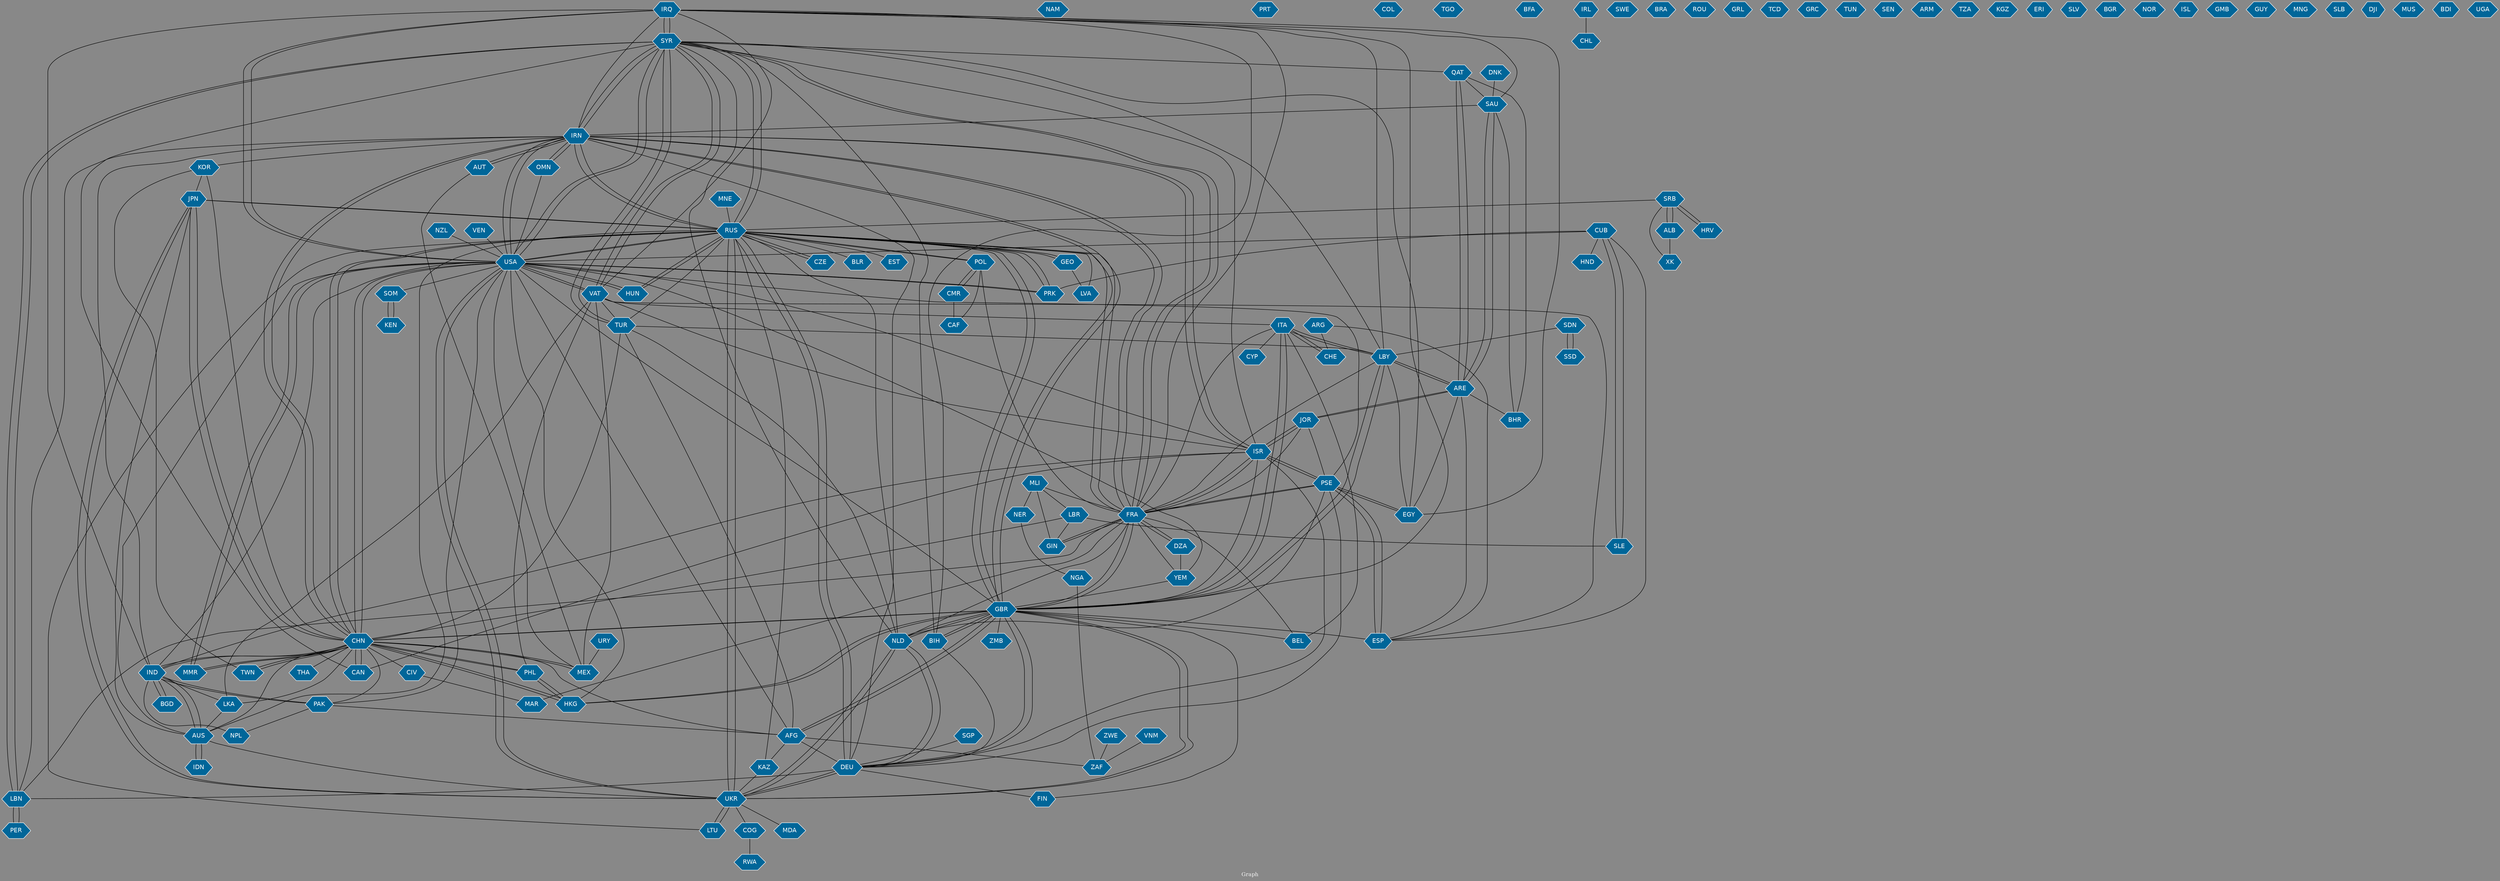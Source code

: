 // Countries together in item graph
graph {
	graph [bgcolor="#888888" fontcolor=white fontsize=12 label="Graph" outputorder=edgesfirst overlap=prism]
	node [color=white fillcolor="#006699" fontcolor=white fontname=Helvetica shape=hexagon style=filled]
	edge [arrowhead=open color=black fontcolor=white fontname=Courier fontsize=12]
		IRQ [label=IRQ]
		SYR [label=SYR]
		USA [label=USA]
		MEX [label=MEX]
		IRN [label=IRN]
		NGA [label=NGA]
		YEM [label=YEM]
		ZMB [label=ZMB]
		RUS [label=RUS]
		LBR [label=LBR]
		FRA [label=FRA]
		TUR [label=TUR]
		IND [label=IND]
		LKA [label=LKA]
		JOR [label=JOR]
		NAM [label=NAM]
		JPN [label=JPN]
		POL [label=POL]
		KEN [label=KEN]
		PRT [label=PRT]
		CHN [label=CHN]
		SRB [label=SRB]
		ALB [label=ALB]
		UKR [label=UKR]
		DEU [label=DEU]
		AFG [label=AFG]
		EGY [label=EGY]
		HKG [label=HKG]
		COL [label=COL]
		LBY [label=LBY]
		BGD [label=BGD]
		HUN [label=HUN]
		PRK [label=PRK]
		ESP [label=ESP]
		TWN [label=TWN]
		SLE [label=SLE]
		TGO [label=TGO]
		HND [label=HND]
		XK [label=XK]
		VEN [label=VEN]
		CIV [label=CIV]
		LBN [label=LBN]
		GBR [label=GBR]
		OMN [label=OMN]
		MMR [label=MMR]
		ISR [label=ISR]
		PAK [label=PAK]
		CAN [label=CAN]
		HRV [label=HRV]
		AUT [label=AUT]
		PSE [label=PSE]
		SOM [label=SOM]
		BFA [label=BFA]
		SDN [label=SDN]
		GEO [label=GEO]
		MLI [label=MLI]
		BIH [label=BIH]
		CUB [label=CUB]
		LVA [label=LVA]
		ITA [label=ITA]
		ZAF [label=ZAF]
		COG [label=COG]
		SAU [label=SAU]
		IRL [label=IRL]
		ARG [label=ARG]
		AUS [label=AUS]
		SWE [label=SWE]
		BRA [label=BRA]
		NLD [label=NLD]
		DZA [label=DZA]
		VAT [label=VAT]
		ARE [label=ARE]
		PHL [label=PHL]
		BHR [label=BHR]
		THA [label=THA]
		ROU [label=ROU]
		KOR [label=KOR]
		GRL [label=GRL]
		IDN [label=IDN]
		CAF [label=CAF]
		TCD [label=TCD]
		CZE [label=CZE]
		GIN [label=GIN]
		PER [label=PER]
		SGP [label=SGP]
		GRC [label=GRC]
		LTU [label=LTU]
		SSD [label=SSD]
		TUN [label=TUN]
		CHE [label=CHE]
		SEN [label=SEN]
		CYP [label=CYP]
		ARM [label=ARM]
		TZA [label=TZA]
		MDA [label=MDA]
		ZWE [label=ZWE]
		BEL [label=BEL]
		KGZ [label=KGZ]
		MAR [label=MAR]
		RWA [label=RWA]
		ERI [label=ERI]
		SLV [label=SLV]
		URY [label=URY]
		BLR [label=BLR]
		CMR [label=CMR]
		BGR [label=BGR]
		NOR [label=NOR]
		NZL [label=NZL]
		ISL [label=ISL]
		NER [label=NER]
		KAZ [label=KAZ]
		GMB [label=GMB]
		GUY [label=GUY]
		NPL [label=NPL]
		MNG [label=MNG]
		SLB [label=SLB]
		DJI [label=DJI]
		MUS [label=MUS]
		VNM [label=VNM]
		DNK [label=DNK]
		QAT [label=QAT]
		FIN [label=FIN]
		CHL [label=CHL]
		MNE [label=MNE]
		BDI [label=BDI]
		EST [label=EST]
		UGA [label=UGA]
			SGP -- DEU [weight=1]
			FRA -- BEL [weight=1]
			GBR -- BIH [weight=1]
			ESP -- PSE [weight=2]
			TUR -- SYR [weight=3]
			ALB -- SRB [weight=1]
			SYR -- TUR [weight=4]
			VEN -- USA [weight=1]
			HKG -- GBR [weight=5]
			QAT -- BHR [weight=1]
			SYR -- VAT [weight=1]
			AUT -- MEX [weight=1]
			USA -- VAT [weight=1]
			EGY -- IRQ [weight=1]
			DEU -- FIN [weight=1]
			TUR -- CHN [weight=1]
			CMR -- POL [weight=1]
			PHL -- VAT [weight=1]
			FRA -- NLD [weight=1]
			GBR -- IRN [weight=6]
			RUS -- TUR [weight=1]
			OMN -- USA [weight=1]
			NLD -- PSE [weight=1]
			ISR -- CAN [weight=1]
			ARE -- BHR [weight=1]
			ISR -- FRA [weight=2]
			QAT -- SAU [weight=1]
			CHN -- THA [weight=1]
			SYR -- QAT [weight=1]
			NLD -- UKR [weight=1]
			GEO -- LVA [weight=1]
			AFG -- GBR [weight=4]
			RUS -- GEO [weight=2]
			CHN -- CAN [weight=2]
			USA -- SOM [weight=1]
			DEU -- GBR [weight=7]
			IND -- PAK [weight=7]
			AFG -- USA [weight=3]
			SAU -- BHR [weight=1]
			KOR -- TWN [weight=1]
			VNM -- ZAF [weight=1]
			RUS -- LTU [weight=1]
			ISR -- IRN [weight=1]
			VAT -- LKA [weight=1]
			LBY -- GBR [weight=1]
			HRV -- SRB [weight=2]
			RUS -- DEU [weight=7]
			IRN -- ISR [weight=2]
			PAK -- NPL [weight=1]
			MAR -- FRA [weight=1]
			FRA -- JOR [weight=2]
			CAN -- SYR [weight=1]
			COG -- RWA [weight=1]
			RUS -- IRN [weight=6]
			SDN -- SSD [weight=1]
			CUB -- SLE [weight=1]
			JPN -- CHN [weight=8]
			SAU -- ARE [weight=1]
			KOR -- JPN [weight=1]
			PAK -- IND [weight=5]
			JOR -- ARE [weight=1]
			ARE -- EGY [weight=2]
			IRN -- IRQ [weight=1]
			PRK -- USA [weight=2]
			AUT -- IRN [weight=1]
			FRA -- IRN [weight=4]
			SYR -- IRN [weight=2]
			GBR -- BEL [weight=1]
			USA -- UKR [weight=1]
			USA -- IRN [weight=2]
			CHE -- ITA [weight=1]
			MLI -- GIN [weight=1]
			BGD -- IND [weight=1]
			AFG -- DEU [weight=1]
			UKR -- COG [weight=1]
			GBR -- DEU [weight=2]
			IRN -- KOR [weight=1]
			TWN -- CHN [weight=1]
			DEU -- RUS [weight=10]
			URY -- MEX [weight=1]
			CHN -- USA [weight=9]
			AUS -- USA [weight=1]
			SDN -- LBY [weight=1]
			BIH -- DEU [weight=2]
			EGY -- PSE [weight=2]
			CHN -- GBR [weight=4]
			IRQ -- USA [weight=4]
			DEU -- LBN [weight=1]
			GBR -- CHN [weight=4]
			IND -- AUS [weight=2]
			QAT -- ARE [weight=1]
			PAK -- AFG [weight=2]
			IRN -- FRA [weight=2]
			ALB -- XK [weight=1]
			RUS -- SYR [weight=3]
			POL -- FRA [weight=1]
			HUN -- USA [weight=1]
			CHN -- IND [weight=1]
			VAT -- MEX [weight=1]
			GBR -- HKG [weight=5]
			CHN -- TWN [weight=4]
			TUR -- AFG [weight=1]
			ISR -- VAT [weight=2]
			GBR -- LBY [weight=1]
			LBN -- IRN [weight=1]
			USA -- SYR [weight=1]
			VAT -- USA [weight=2]
			DZA -- FRA [weight=3]
			IRN -- AUT [weight=1]
			PSE -- ESP [weight=2]
			CAN -- CHN [weight=3]
			USA -- IRQ [weight=1]
			HKG -- PHL [weight=1]
			LKA -- AUS [weight=1]
			PSE -- EGY [weight=1]
			ARE -- ESP [weight=1]
			RUS -- POL [weight=1]
			ITA -- CYP [weight=1]
			ARE -- JOR [weight=1]
			LBN -- SYR [weight=2]
			UKR -- USA [weight=4]
			USA -- RUS [weight=7]
			RUS -- PRK [weight=1]
			IRQ -- SYR [weight=8]
			PSE -- ISR [weight=17]
			HKG -- CHN [weight=8]
			UKR -- LTU [weight=1]
			ISR -- USA [weight=1]
			UKR -- MDA [weight=1]
			RUS -- HUN [weight=4]
			TUR -- LBY [weight=2]
			PSE -- DEU [weight=1]
			GBR -- RUS [weight=3]
			CMR -- CAF [weight=2]
			KEN -- SOM [weight=1]
			ITA -- GBR [weight=1]
			VAT -- ESP [weight=1]
			IRN -- SYR [weight=2]
			CUB -- USA [weight=1]
			DZA -- YEM [weight=1]
			PSE -- USA [weight=2]
			JPN -- AUS [weight=2]
			SAU -- IRN [weight=2]
			LBY -- IRQ [weight=1]
			AUS -- IDN [weight=1]
			GBR -- IRQ [weight=2]
			CUB -- HND [weight=1]
			USA -- PRK [weight=1]
			IDN -- AUS [weight=1]
			SYR -- RUS [weight=2]
			IRN -- RUS [weight=4]
			CHN -- JPN [weight=8]
			PSE -- FRA [weight=2]
			ISR -- PSE [weight=27]
			ARE -- QAT [weight=1]
			LBN -- PER [weight=1]
			GBR -- ZMB [weight=1]
			LBY -- ARE [weight=1]
			SYR -- LBY [weight=1]
			PAK -- USA [weight=1]
			ARE -- SAU [weight=2]
			BIH -- GBR [weight=1]
			POL -- CMR [weight=2]
			UKR -- JPN [weight=1]
			IND -- LKA [weight=2]
			MNE -- RUS [weight=1]
			PER -- LBN [weight=1]
			LKA -- CHN [weight=1]
			SRB -- ALB [weight=2]
			GBR -- ITA [weight=1]
			DEU -- UKR [weight=8]
			NLD -- RUS [weight=2]
			IRL -- CHL [weight=1]
			VAT -- SYR [weight=1]
			LBY -- FRA [weight=1]
			DNK -- SAU [weight=1]
			SRB -- RUS [weight=1]
			GBR -- FRA [weight=1]
			VAT -- IRQ [weight=2]
			GBR -- AFG [weight=2]
			IRN -- CHN [weight=2]
			AFG -- ZAF [weight=1]
			SRB -- HRV [weight=2]
			GBR -- FIN [weight=1]
			CHN -- MMR [weight=3]
			LTU -- UKR [weight=2]
			UKR -- DEU [weight=7]
			NLD -- SYR [weight=1]
			UKR -- GBR [weight=1]
			ITA -- CHE [weight=1]
			IRQ -- BIH [weight=1]
			DEU -- NLD [weight=4]
			FRA -- SYR [weight=1]
			MEX -- USA [weight=1]
			NLD -- GBR [weight=2]
			NGA -- ZAF [weight=1]
			VAT -- ITA [weight=1]
			CHN -- CIV [weight=1]
			ISR -- GBR [weight=3]
			RUS -- CZE [weight=1]
			KAZ -- RUS [weight=1]
			SAU -- IRQ [weight=1]
			CHN -- PHL [weight=2]
			MLI -- LBR [weight=2]
			CIV -- MAR [weight=1]
			SYR -- FRA [weight=1]
			RUS -- UKR [weight=57]
			MMR -- USA [weight=4]
			LBY -- ITA [weight=1]
			FRA -- RUS [weight=2]
			IRN -- USA [weight=7]
			FRA -- PSE [weight=2]
			SLE -- CUB [weight=1]
			IND -- CHN [weight=2]
			UKR -- NLD [weight=1]
			IRN -- GBR [weight=1]
			LBR -- GIN [weight=1]
			FRA -- GBR [weight=1]
			LBY -- EGY [weight=5]
			POL -- RUS [weight=1]
			RUS -- AUS [weight=2]
			ARG -- ESP [weight=1]
			MLI -- FRA [weight=1]
			CHN -- MEX [weight=4]
			CAF -- POL [weight=1]
			JOR -- PSE [weight=1]
			DEU -- ISR [weight=1]
			RUS -- EST [weight=1]
			GEO -- RUS [weight=2]
			LBR -- CHN [weight=1]
			ISR -- SYR [weight=1]
			AUS -- UKR [weight=2]
			ARG -- CHE [weight=2]
			SYR -- USA [weight=2]
			SYR -- IRQ [weight=8]
			USA -- HKG [weight=3]
			ISR -- JOR [weight=9]
			UKR -- RUS [weight=46]
			USA -- HUN [weight=1]
			NZL -- USA [weight=1]
			NPL -- IND [weight=2]
			RUS -- JPN [weight=2]
			SYR -- EGY [weight=1]
			RUS -- FRA [weight=2]
			GBR -- ESP [weight=2]
			ITA -- LBY [weight=1]
			ARE -- LBY [weight=1]
			AFG -- CHN [weight=1]
			MEX -- CHN [weight=2]
			BIH -- SYR [weight=1]
			IND -- BGD [weight=1]
			MLI -- NER [weight=1]
			ISR -- IND [weight=1]
			CHN -- IRN [weight=2]
			OMN -- IRN [weight=3]
			CHN -- PAK [weight=2]
			PHL -- HKG [weight=1]
			IRN -- DEU [weight=1]
			FRA -- IRQ [weight=1]
			YEM -- FRA [weight=1]
			AUS -- IND [weight=1]
			AFG -- KAZ [weight=1]
			HUN -- RUS [weight=1]
			GBR -- NLD [weight=5]
			USA -- IND [weight=2]
			IND -- IRN [weight=1]
			YEM -- GBR [weight=1]
			VAT -- TUR [weight=1]
			NLD -- DEU [weight=1]
			GBR -- UKR [weight=3]
			NER -- NGA [weight=1]
			SOM -- KEN [weight=2]
			YEM -- USA [weight=2]
			JOR -- ISR [weight=2]
			CHN -- RUS [weight=3]
			JPN -- UKR [weight=2]
			RUS -- USA [weight=10]
			JPN -- RUS [weight=1]
			FRA -- LBN [weight=1]
			TUR -- NLD [weight=1]
			IND -- IRQ [weight=1]
			RUS -- GBR [weight=1]
			RUS -- BLR [weight=1]
			FRA -- ITA [weight=1]
			LVA -- RUS [weight=1]
			XK -- SRB [weight=1]
			SYR -- LBN [weight=1]
			USA -- MMR [weight=4]
			USA -- CHN [weight=7]
			CUB -- PRK [weight=1]
			KOR -- CHN [weight=1]
			PHL -- CHN [weight=4]
			LBR -- SLE [weight=1]
			IRN -- OMN [weight=1]
			FRA -- ISR [weight=1]
			KAZ -- UKR [weight=1]
			PRK -- RUS [weight=2]
			AUS -- CHN [weight=1]
			ITA -- BEL [weight=1]
			SSD -- SDN [weight=7]
			USA -- GBR [weight=1]
			RUS -- CHN [weight=3]
			ZWE -- ZAF [weight=1]
			CZE -- RUS [weight=2]
			GIN -- FRA [weight=1]
			FRA -- GIN [weight=1]
			MMR -- CHN [weight=3]
			CUB -- ESP [weight=1]
			FRA -- DZA [weight=1]
			CHN -- HKG [weight=8]
}